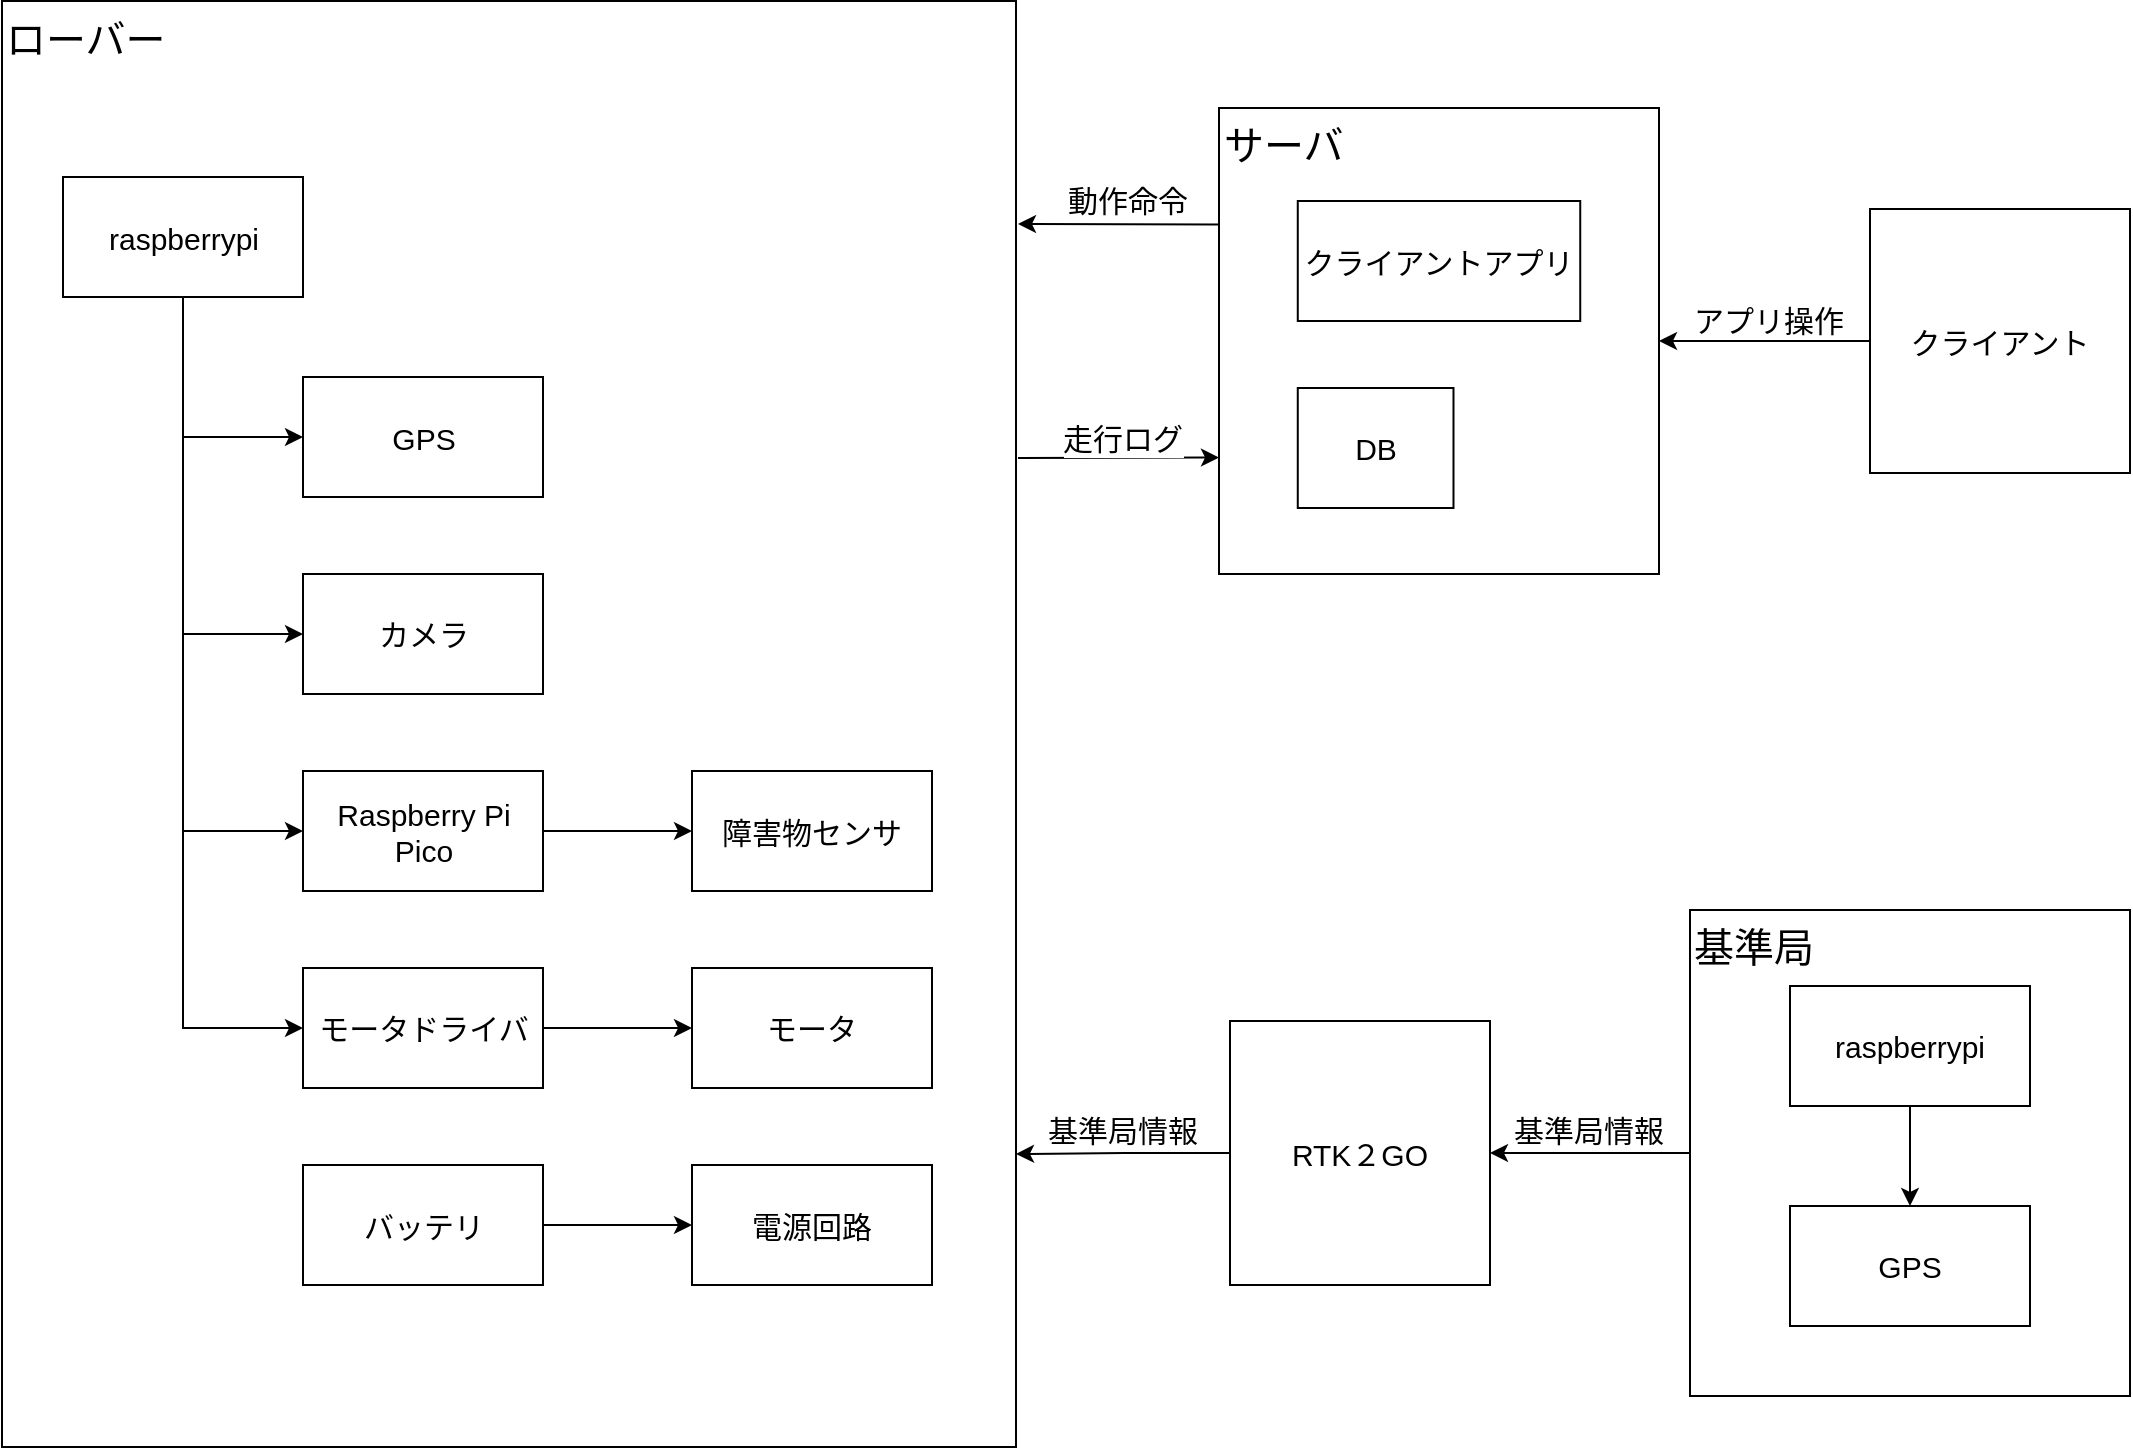 <mxfile version="12.2.2" type="device" pages="1"><diagram id="tinNvIgsULRMoUo3Y9k3" name="ページ1"><mxGraphModel dx="1072" dy="952" grid="1" gridSize="10" guides="1" tooltips="1" connect="1" arrows="1" fold="1" page="1" pageScale="1" pageWidth="1169" pageHeight="827" math="0" shadow="0"><root><mxCell id="0"/><mxCell id="1" parent="0"/><mxCell id="HwaynOtX2P4KZCTazPHQ-10" value="&lt;font style=&quot;font-size: 20px&quot;&gt;ローバー&lt;/font&gt;" style="rounded=0;whiteSpace=wrap;html=1;labelBackgroundColor=none;fillColor=none;align=left;verticalAlign=top;" parent="1" vertex="1"><mxGeometry x="56" y="51.5" width="507" height="723" as="geometry"/></mxCell><mxCell id="iC3YeySP4EC_nQZZhPpx-8" value="" style="edgeStyle=orthogonalEdgeStyle;rounded=0;orthogonalLoop=1;jettySize=auto;html=1;" parent="1" source="iC3YeySP4EC_nQZZhPpx-4" target="iC3YeySP4EC_nQZZhPpx-5" edge="1"><mxGeometry relative="1" as="geometry"/></mxCell><mxCell id="iC3YeySP4EC_nQZZhPpx-4" value="モータドライバ" style="rounded=0;whiteSpace=wrap;html=1;labelBackgroundColor=none;fillColor=none;fontSize=15;" parent="1" vertex="1"><mxGeometry x="206.5" y="535" width="120" height="60" as="geometry"/></mxCell><mxCell id="iC3YeySP4EC_nQZZhPpx-5" value="モータ" style="rounded=0;whiteSpace=wrap;html=1;labelBackgroundColor=none;fillColor=none;fontSize=15;" parent="1" vertex="1"><mxGeometry x="401" y="535" width="120" height="60" as="geometry"/></mxCell><mxCell id="HwaynOtX2P4KZCTazPHQ-14" style="edgeStyle=orthogonalEdgeStyle;rounded=0;orthogonalLoop=1;jettySize=auto;html=1;exitX=0.5;exitY=1;exitDx=0;exitDy=0;entryX=0;entryY=0.5;entryDx=0;entryDy=0;" parent="1" source="iC3YeySP4EC_nQZZhPpx-6" target="iC3YeySP4EC_nQZZhPpx-4" edge="1"><mxGeometry relative="1" as="geometry"/></mxCell><mxCell id="HwaynOtX2P4KZCTazPHQ-15" style="edgeStyle=orthogonalEdgeStyle;rounded=0;orthogonalLoop=1;jettySize=auto;html=1;exitX=0.5;exitY=1;exitDx=0;exitDy=0;entryX=0;entryY=0.5;entryDx=0;entryDy=0;" parent="1" source="iC3YeySP4EC_nQZZhPpx-6" target="iC3YeySP4EC_nQZZhPpx-9" edge="1"><mxGeometry relative="1" as="geometry"/></mxCell><mxCell id="HwaynOtX2P4KZCTazPHQ-16" style="edgeStyle=orthogonalEdgeStyle;rounded=0;orthogonalLoop=1;jettySize=auto;html=1;exitX=0.5;exitY=1;exitDx=0;exitDy=0;entryX=0;entryY=0.5;entryDx=0;entryDy=0;" parent="1" source="iC3YeySP4EC_nQZZhPpx-6" target="iC3YeySP4EC_nQZZhPpx-23" edge="1"><mxGeometry relative="1" as="geometry"/></mxCell><mxCell id="HwaynOtX2P4KZCTazPHQ-17" style="edgeStyle=orthogonalEdgeStyle;rounded=0;orthogonalLoop=1;jettySize=auto;html=1;exitX=0.5;exitY=1;exitDx=0;exitDy=0;entryX=0;entryY=0.5;entryDx=0;entryDy=0;" parent="1" source="iC3YeySP4EC_nQZZhPpx-6" target="iC3YeySP4EC_nQZZhPpx-25" edge="1"><mxGeometry relative="1" as="geometry"/></mxCell><mxCell id="iC3YeySP4EC_nQZZhPpx-6" value="&lt;font style=&quot;font-size: 15px&quot;&gt;raspberrypi&lt;/font&gt;" style="rounded=0;whiteSpace=wrap;html=1;labelBackgroundColor=none;fillColor=none;" parent="1" vertex="1"><mxGeometry x="86.5" y="139.5" width="120" height="60" as="geometry"/></mxCell><mxCell id="HwaynOtX2P4KZCTazPHQ-18" style="edgeStyle=orthogonalEdgeStyle;rounded=0;orthogonalLoop=1;jettySize=auto;html=1;exitX=1;exitY=0.5;exitDx=0;exitDy=0;entryX=0;entryY=0.5;entryDx=0;entryDy=0;" parent="1" source="iC3YeySP4EC_nQZZhPpx-9" target="iC3YeySP4EC_nQZZhPpx-11" edge="1"><mxGeometry relative="1" as="geometry"/></mxCell><mxCell id="iC3YeySP4EC_nQZZhPpx-9" value="Raspberry Pi　Pico" style="rounded=0;whiteSpace=wrap;html=1;labelBackgroundColor=none;fillColor=none;fontSize=15;" parent="1" vertex="1"><mxGeometry x="206.5" y="436.5" width="120" height="60" as="geometry"/></mxCell><mxCell id="iC3YeySP4EC_nQZZhPpx-11" value="障害物センサ" style="rounded=0;whiteSpace=wrap;html=1;labelBackgroundColor=none;fillColor=none;fontSize=15;" parent="1" vertex="1"><mxGeometry x="401" y="436.5" width="120" height="60" as="geometry"/></mxCell><mxCell id="iC3YeySP4EC_nQZZhPpx-23" value="カメラ" style="rounded=0;whiteSpace=wrap;html=1;labelBackgroundColor=none;fillColor=none;align=center;fontSize=15;" parent="1" vertex="1"><mxGeometry x="206.5" y="338" width="120" height="60" as="geometry"/></mxCell><mxCell id="iC3YeySP4EC_nQZZhPpx-25" value="GPS" style="rounded=0;whiteSpace=wrap;html=1;labelBackgroundColor=none;fillColor=none;align=center;fontSize=15;" parent="1" vertex="1"><mxGeometry x="206.5" y="239.5" width="120" height="60" as="geometry"/></mxCell><mxCell id="iC3YeySP4EC_nQZZhPpx-27" value="電源回路" style="rounded=0;whiteSpace=wrap;html=1;labelBackgroundColor=none;fillColor=none;align=center;fontSize=15;" parent="1" vertex="1"><mxGeometry x="401" y="633.5" width="120" height="60" as="geometry"/></mxCell><mxCell id="HwaynOtX2P4KZCTazPHQ-19" style="edgeStyle=orthogonalEdgeStyle;rounded=0;orthogonalLoop=1;jettySize=auto;html=1;exitX=1;exitY=0.5;exitDx=0;exitDy=0;entryX=0;entryY=0.5;entryDx=0;entryDy=0;" parent="1" source="iC3YeySP4EC_nQZZhPpx-28" target="iC3YeySP4EC_nQZZhPpx-27" edge="1"><mxGeometry relative="1" as="geometry"/></mxCell><mxCell id="iC3YeySP4EC_nQZZhPpx-28" value="バッテリ" style="rounded=0;whiteSpace=wrap;html=1;labelBackgroundColor=none;fillColor=none;align=center;fontSize=15;" parent="1" vertex="1"><mxGeometry x="206.5" y="633.5" width="120" height="60" as="geometry"/></mxCell><mxCell id="HwaynOtX2P4KZCTazPHQ-26" style="edgeStyle=orthogonalEdgeStyle;rounded=0;orthogonalLoop=1;jettySize=auto;html=1;exitX=0;exitY=0.5;exitDx=0;exitDy=0;entryX=1;entryY=0.5;entryDx=0;entryDy=0;" parent="1" source="HwaynOtX2P4KZCTazPHQ-4" target="iC3YeySP4EC_nQZZhPpx-15" edge="1"><mxGeometry relative="1" as="geometry"/></mxCell><mxCell id="HwaynOtX2P4KZCTazPHQ-4" value="クライアント" style="rounded=0;whiteSpace=wrap;html=1;labelBackgroundColor=none;fillColor=none;align=center;fontSize=15;" parent="1" vertex="1"><mxGeometry x="990" y="155.5" width="130" height="132" as="geometry"/></mxCell><mxCell id="gWGKDg-sJMrhsW7vS31Y-2" value="" style="group" parent="1" vertex="1" connectable="0"><mxGeometry x="900" y="506" width="220" height="243" as="geometry"/></mxCell><mxCell id="bRWXXS3OTFd8R3I1n8WV-8" value="&lt;font style=&quot;font-size: 20px&quot;&gt;基準局&lt;/font&gt;" style="rounded=0;whiteSpace=wrap;html=1;labelBackgroundColor=none;fillColor=none;align=left;verticalAlign=top;" parent="gWGKDg-sJMrhsW7vS31Y-2" vertex="1"><mxGeometry width="220" height="243" as="geometry"/></mxCell><mxCell id="bRWXXS3OTFd8R3I1n8WV-9" value="raspberrypi" style="rounded=0;whiteSpace=wrap;html=1;labelBackgroundColor=none;fillColor=none;fontSize=15;" parent="gWGKDg-sJMrhsW7vS31Y-2" vertex="1"><mxGeometry x="50" y="38" width="120" height="60" as="geometry"/></mxCell><mxCell id="bRWXXS3OTFd8R3I1n8WV-10" value="GPS" style="rounded=0;whiteSpace=wrap;html=1;labelBackgroundColor=none;fillColor=none;align=center;fontSize=15;" parent="gWGKDg-sJMrhsW7vS31Y-2" vertex="1"><mxGeometry x="50" y="148" width="120" height="60" as="geometry"/></mxCell><mxCell id="bRWXXS3OTFd8R3I1n8WV-11" style="edgeStyle=orthogonalEdgeStyle;rounded=0;orthogonalLoop=1;jettySize=auto;html=1;exitX=0.5;exitY=1;exitDx=0;exitDy=0;startArrow=none;startFill=0;endArrow=classic;endFill=1;" parent="gWGKDg-sJMrhsW7vS31Y-2" source="bRWXXS3OTFd8R3I1n8WV-9" target="bRWXXS3OTFd8R3I1n8WV-10" edge="1"><mxGeometry relative="1" as="geometry"/></mxCell><mxCell id="HwaynOtX2P4KZCTazPHQ-25" style="edgeStyle=orthogonalEdgeStyle;rounded=0;orthogonalLoop=1;jettySize=auto;html=1;exitX=0;exitY=0.5;exitDx=0;exitDy=0;" parent="1" source="gWGKDg-sJMrhsW7vS31Y-6" edge="1"><mxGeometry relative="1" as="geometry"><mxPoint x="563" y="628" as="targetPoint"/><Array as="points"><mxPoint x="617" y="628"/></Array></mxGeometry></mxCell><mxCell id="gWGKDg-sJMrhsW7vS31Y-6" value="RTK２GO" style="rounded=0;whiteSpace=wrap;html=1;labelBackgroundColor=none;fillColor=none;align=center;fontSize=15;" parent="1" vertex="1"><mxGeometry x="670" y="561.5" width="130" height="132" as="geometry"/></mxCell><mxCell id="HwaynOtX2P4KZCTazPHQ-5" value="基準局情報" style="text;html=1;resizable=0;points=[];autosize=1;align=left;verticalAlign=top;spacingTop=-4;fontSize=15;" parent="1" vertex="1"><mxGeometry x="810" y="605" width="90" height="20" as="geometry"/></mxCell><mxCell id="HwaynOtX2P4KZCTazPHQ-6" value="基準局情報" style="text;html=1;resizable=0;points=[];autosize=1;align=left;verticalAlign=top;spacingTop=-4;fontSize=15;" parent="1" vertex="1"><mxGeometry x="576.5" y="605" width="90" height="20" as="geometry"/></mxCell><mxCell id="HwaynOtX2P4KZCTazPHQ-22" value="" style="group" parent="1" vertex="1" connectable="0"><mxGeometry x="664.5" y="105" width="220" height="233" as="geometry"/></mxCell><mxCell id="iC3YeySP4EC_nQZZhPpx-15" value="&lt;font style=&quot;font-size: 20px&quot;&gt;サーバ&lt;/font&gt;" style="rounded=0;whiteSpace=wrap;html=1;labelBackgroundColor=none;fillColor=none;align=left;verticalAlign=top;" parent="HwaynOtX2P4KZCTazPHQ-22" vertex="1"><mxGeometry width="220" height="233" as="geometry"/></mxCell><mxCell id="HwaynOtX2P4KZCTazPHQ-1" value="クライアントアプリ" style="rounded=0;whiteSpace=wrap;html=1;labelBackgroundColor=none;fillColor=none;fontSize=15;" parent="HwaynOtX2P4KZCTazPHQ-22" vertex="1"><mxGeometry x="39.383" y="46.5" width="141.235" height="60" as="geometry"/></mxCell><mxCell id="HwaynOtX2P4KZCTazPHQ-2" value="DB" style="rounded=0;whiteSpace=wrap;html=1;labelBackgroundColor=none;fillColor=none;fontSize=15;" parent="HwaynOtX2P4KZCTazPHQ-22" vertex="1"><mxGeometry x="39.383" y="140" width="77.86" height="60" as="geometry"/></mxCell><mxCell id="HwaynOtX2P4KZCTazPHQ-24" value="" style="endArrow=classic;html=1;entryX=1;entryY=0.5;entryDx=0;entryDy=0;exitX=0;exitY=0.5;exitDx=0;exitDy=0;" parent="1" source="bRWXXS3OTFd8R3I1n8WV-8" target="gWGKDg-sJMrhsW7vS31Y-6" edge="1"><mxGeometry width="50" height="50" relative="1" as="geometry"><mxPoint x="340" y="1290" as="sourcePoint"/><mxPoint x="390" y="1240" as="targetPoint"/></mxGeometry></mxCell><mxCell id="HwaynOtX2P4KZCTazPHQ-27" value="アプリ操作" style="text;html=1;resizable=0;points=[];autosize=1;align=left;verticalAlign=top;spacingTop=-4;fontSize=15;" parent="1" vertex="1"><mxGeometry x="900" y="199.5" width="80" height="20" as="geometry"/></mxCell><mxCell id="HwaynOtX2P4KZCTazPHQ-28" value="" style="endArrow=classic;html=1;exitX=0;exitY=0.25;exitDx=0;exitDy=0;" parent="1" source="iC3YeySP4EC_nQZZhPpx-15" edge="1"><mxGeometry width="50" height="50" relative="1" as="geometry"><mxPoint x="639.5" y="388" as="sourcePoint"/><mxPoint x="564" y="163" as="targetPoint"/></mxGeometry></mxCell><mxCell id="HwaynOtX2P4KZCTazPHQ-29" value="動作命令" style="text;html=1;resizable=0;points=[];autosize=1;align=left;verticalAlign=top;spacingTop=-4;fontSize=15;" parent="1" vertex="1"><mxGeometry x="586.5" y="139.5" width="60" height="20" as="geometry"/></mxCell><mxCell id="HwaynOtX2P4KZCTazPHQ-30" value="" style="endArrow=classic;html=1;entryX=0;entryY=0.75;entryDx=0;entryDy=0;" parent="1" target="iC3YeySP4EC_nQZZhPpx-15" edge="1"><mxGeometry width="50" height="50" relative="1" as="geometry"><mxPoint x="564" y="280" as="sourcePoint"/><mxPoint x="574" y="173" as="targetPoint"/></mxGeometry></mxCell><mxCell id="HwaynOtX2P4KZCTazPHQ-31" value="走行ログ" style="text;html=1;resizable=0;points=[];align=center;verticalAlign=middle;labelBackgroundColor=#ffffff;fontSize=15;" parent="HwaynOtX2P4KZCTazPHQ-30" vertex="1" connectable="0"><mxGeometry x="-0.351" y="2" relative="1" as="geometry"><mxPoint x="19.5" y="-8.5" as="offset"/></mxGeometry></mxCell></root></mxGraphModel></diagram></mxfile>